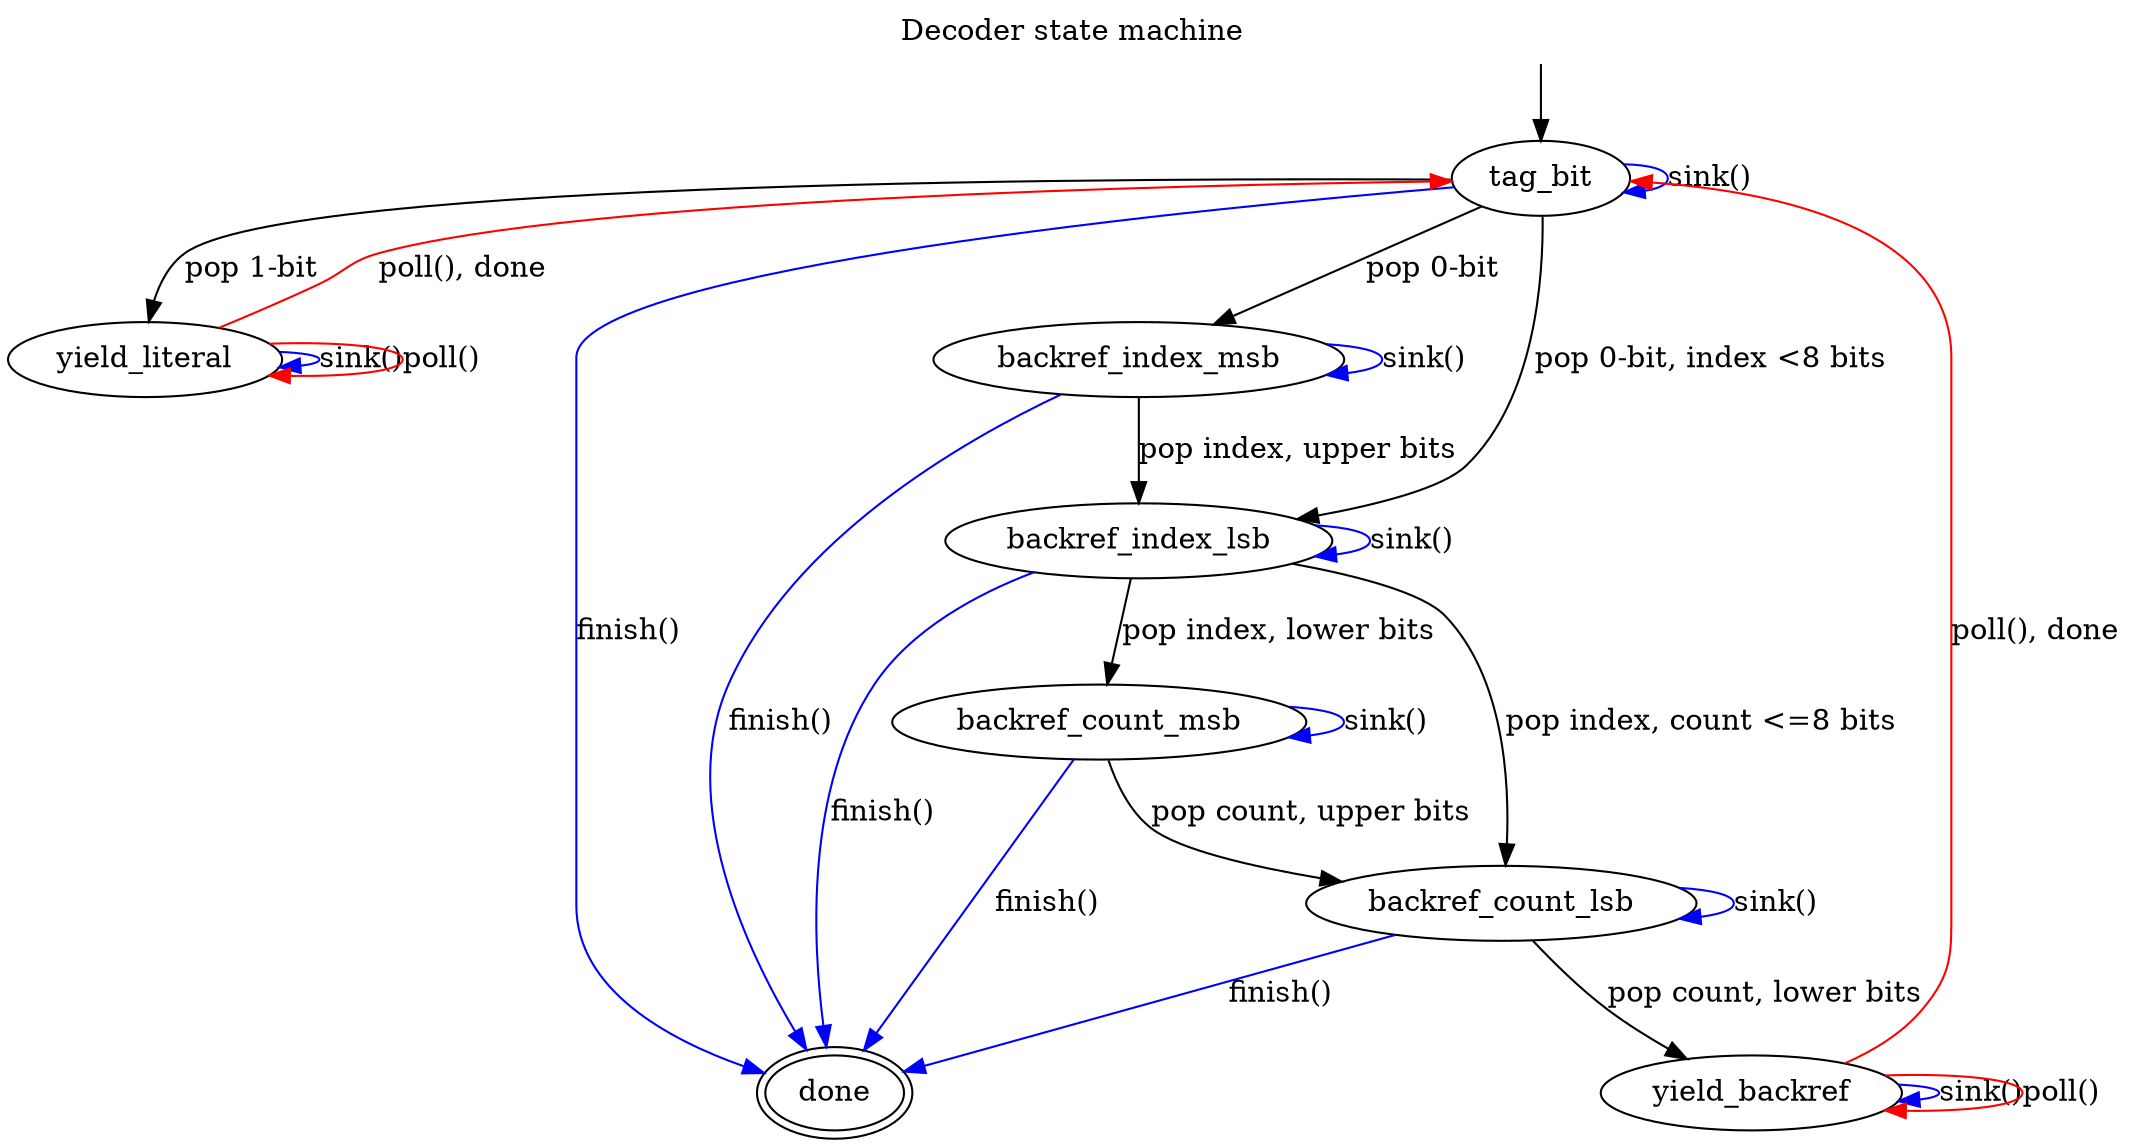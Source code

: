 digraph {
        graph [label="Decoder state machine", labelloc="t"]
        Start [style="invis", shape="point"]
        tag_bit
        yield_literal
        backref_index_msb
        backref_index_lsb
        backref_count_msb
        backref_count_lsb
        yield_backref
        done [peripheries=2]

        tag_bit->tag_bit [label="sink()", color="blue", weight=10]
        Start->tag_bit

        tag_bit->yield_literal [label="pop 1-bit"]
        tag_bit->backref_index_msb [label="pop 0-bit", weight=10]
        tag_bit->backref_index_lsb [label="pop 0-bit, index <8 bits", weight=10]

        yield_literal->yield_literal [label="sink()", color="blue"]
        yield_literal->yield_literal [label="poll()", color="red"]
        yield_literal->tag_bit [label="poll(), done", color="red"]
        
        backref_index_msb->backref_index_msb [label="sink()", color="blue"]
        backref_index_msb->backref_index_lsb [label="pop index, upper bits", weight=10]
        backref_index_msb->done [label="finish()", color="blue"]

        backref_index_lsb->backref_index_lsb [label="sink()", color="blue"]
        backref_index_lsb->backref_count_msb [label="pop index, lower bits", weight=10]
        backref_index_lsb->backref_count_lsb [label="pop index, count <=8 bits", weight=10]
        backref_index_lsb->done [label="finish()", color="blue"]

        backref_count_msb->backref_count_msb [label="sink()", color="blue"]
        backref_count_msb->backref_count_lsb [label="pop count, upper bits", weight=10]
        backref_count_msb->done [label="finish()", color="blue"]

        backref_count_lsb->backref_count_lsb [label="sink()", color="blue"]
        backref_count_lsb->yield_backref [label="pop count, lower bits", weight=10]
        backref_count_lsb->done [label="finish()", color="blue"]

        yield_backref->yield_backref [label="sink()", color="blue"]
        yield_backref->yield_backref [label="poll()", color="red"]
        yield_backref->tag_bit [label="poll(), done",
            color="red", weight=10]

        tag_bit->done [label="finish()", color="blue"]
}
